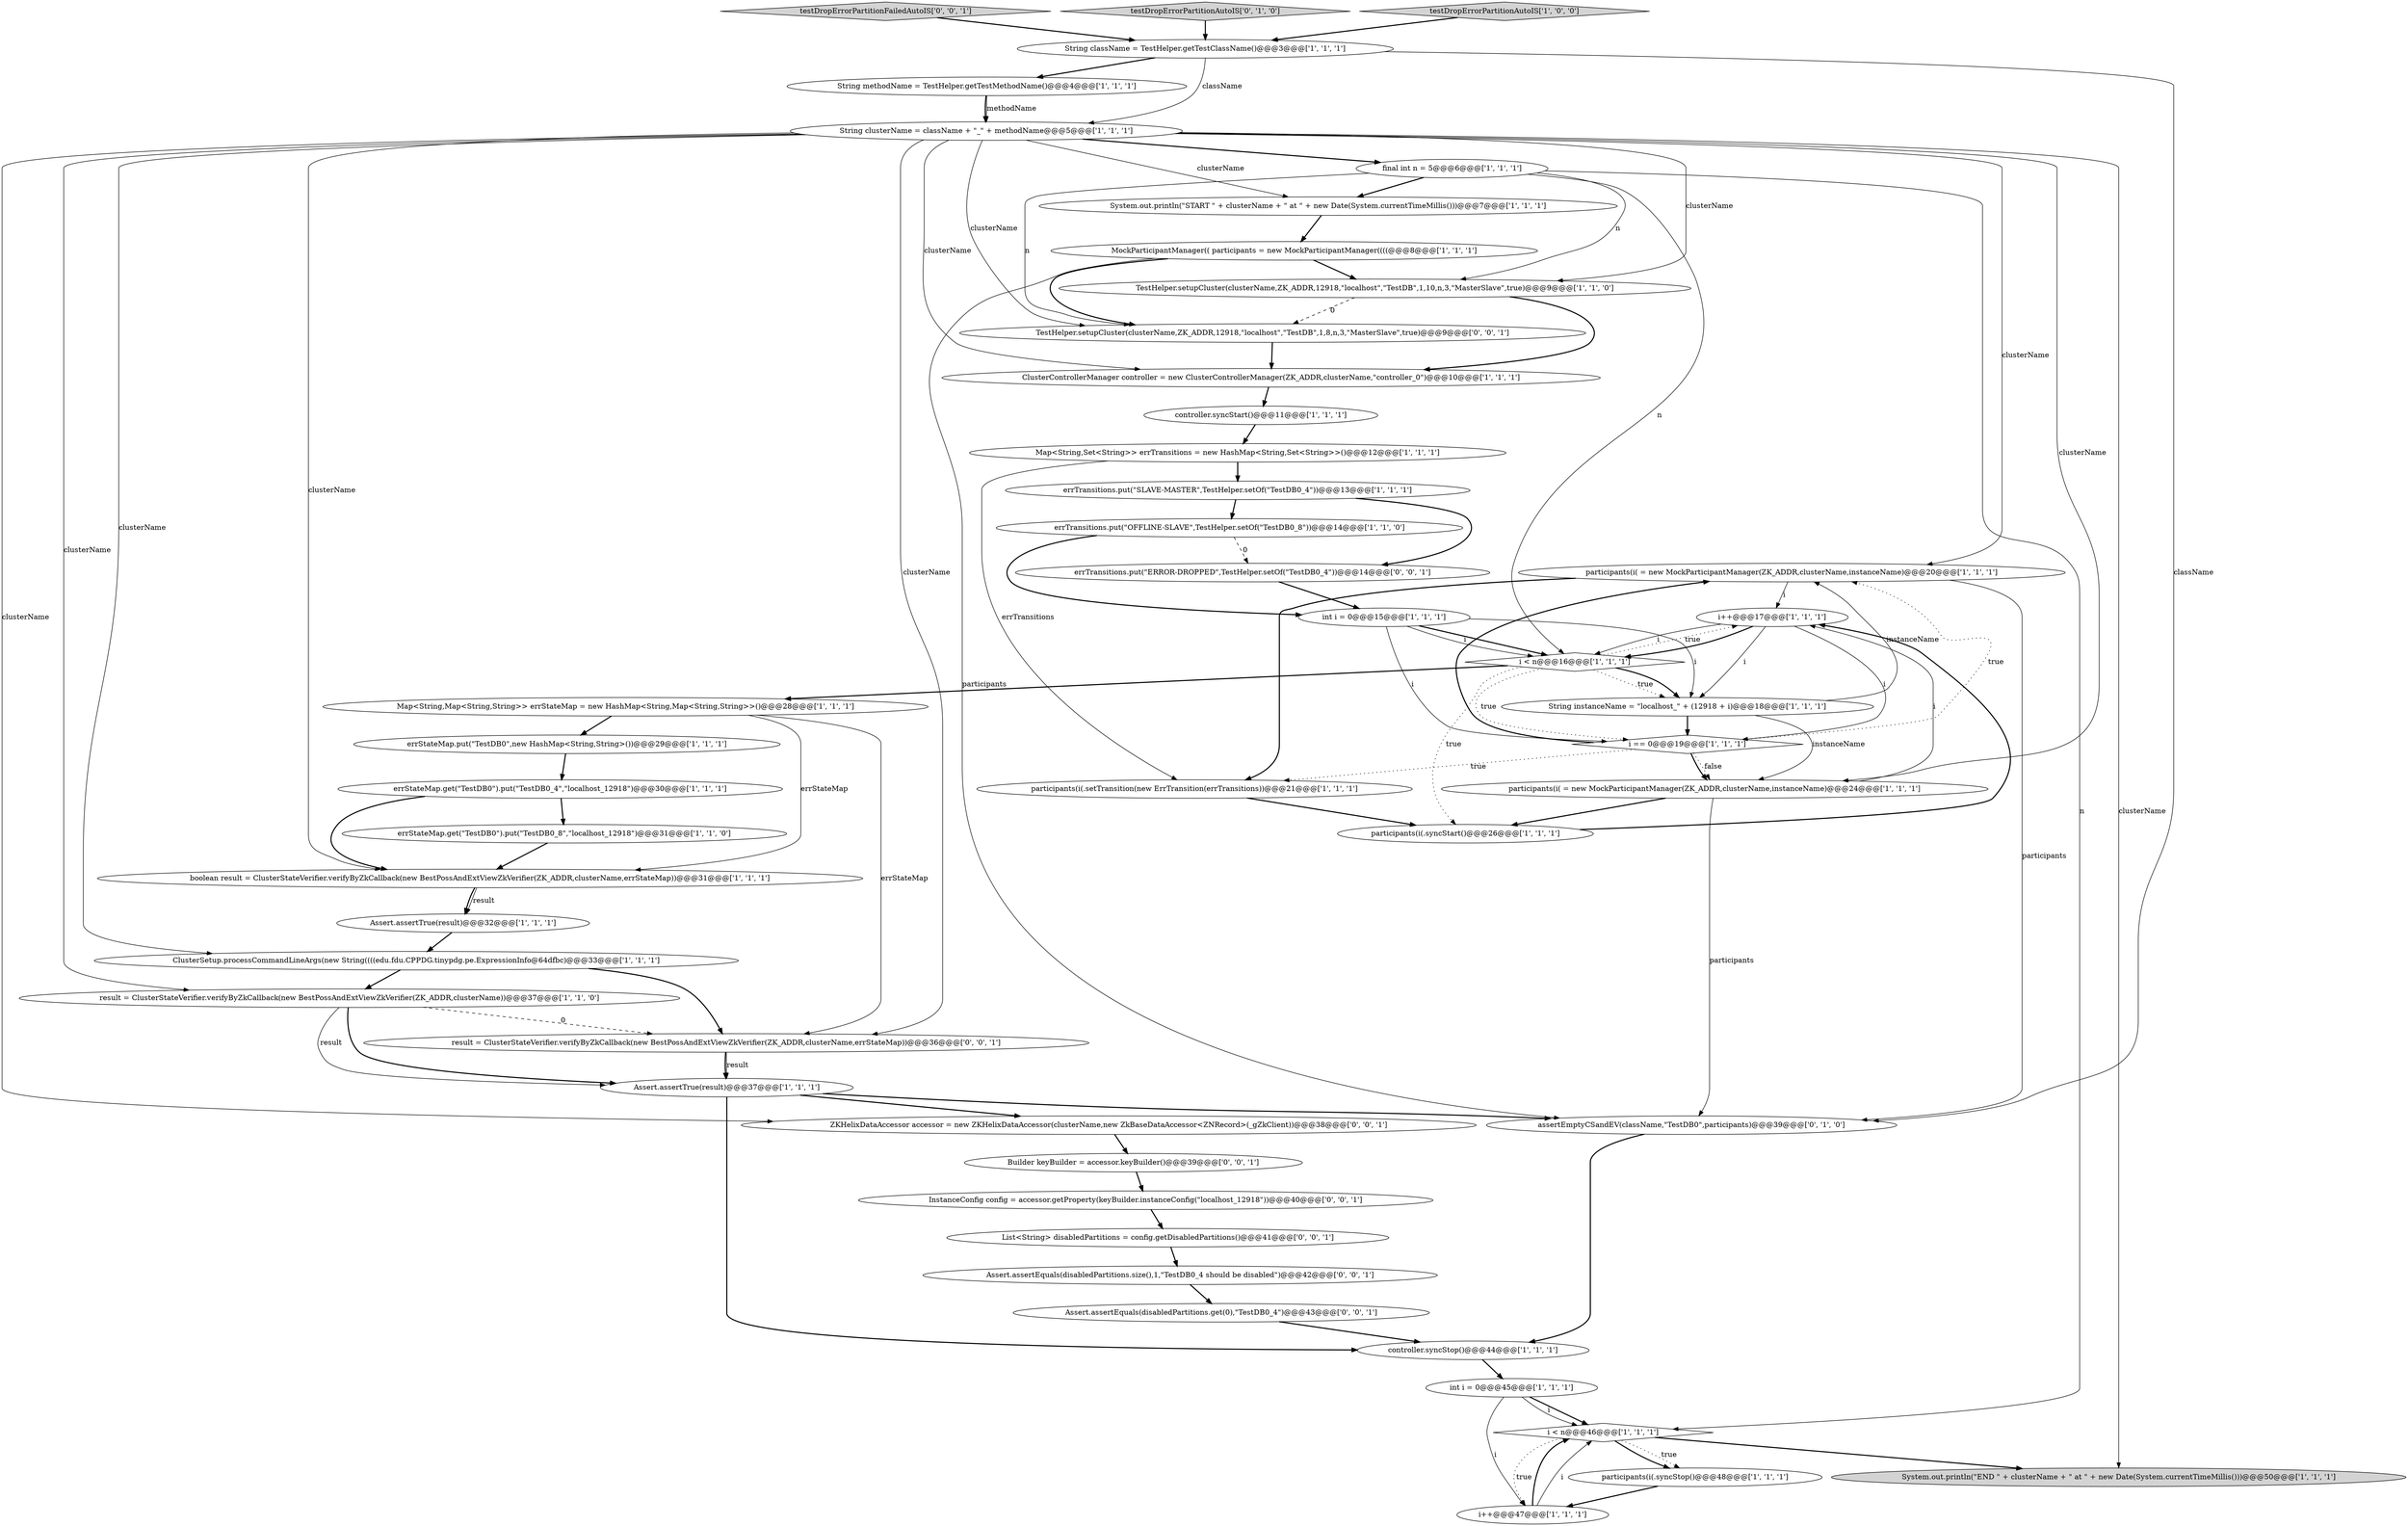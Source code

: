 digraph {
45 [style = filled, label = "List<String> disabledPartitions = config.getDisabledPartitions()@@@41@@@['0', '0', '1']", fillcolor = white, shape = ellipse image = "AAA0AAABBB3BBB"];
36 [style = filled, label = "i++@@@17@@@['1', '1', '1']", fillcolor = white, shape = ellipse image = "AAA0AAABBB1BBB"];
8 [style = filled, label = "participants(i(.syncStop()@@@48@@@['1', '1', '1']", fillcolor = white, shape = ellipse image = "AAA0AAABBB1BBB"];
42 [style = filled, label = "ZKHelixDataAccessor accessor = new ZKHelixDataAccessor(clusterName,new ZkBaseDataAccessor<ZNRecord>(_gZkClient))@@@38@@@['0', '0', '1']", fillcolor = white, shape = ellipse image = "AAA0AAABBB3BBB"];
1 [style = filled, label = "String className = TestHelper.getTestClassName()@@@3@@@['1', '1', '1']", fillcolor = white, shape = ellipse image = "AAA0AAABBB1BBB"];
19 [style = filled, label = "participants(i( = new MockParticipantManager(ZK_ADDR,clusterName,instanceName)@@@20@@@['1', '1', '1']", fillcolor = white, shape = ellipse image = "AAA0AAABBB1BBB"];
3 [style = filled, label = "int i = 0@@@45@@@['1', '1', '1']", fillcolor = white, shape = ellipse image = "AAA0AAABBB1BBB"];
32 [style = filled, label = "errStateMap.get(\"TestDB0\").put(\"TestDB0_4\",\"localhost_12918\")@@@30@@@['1', '1', '1']", fillcolor = white, shape = ellipse image = "AAA0AAABBB1BBB"];
16 [style = filled, label = "controller.syncStart()@@@11@@@['1', '1', '1']", fillcolor = white, shape = ellipse image = "AAA0AAABBB1BBB"];
21 [style = filled, label = "i < n@@@16@@@['1', '1', '1']", fillcolor = white, shape = diamond image = "AAA0AAABBB1BBB"];
22 [style = filled, label = "i < n@@@46@@@['1', '1', '1']", fillcolor = white, shape = diamond image = "AAA0AAABBB1BBB"];
43 [style = filled, label = "testDropErrorPartitionFailedAutoIS['0', '0', '1']", fillcolor = lightgray, shape = diamond image = "AAA0AAABBB3BBB"];
48 [style = filled, label = "Assert.assertEquals(disabledPartitions.get(0),\"TestDB0_4\")@@@43@@@['0', '0', '1']", fillcolor = white, shape = ellipse image = "AAA0AAABBB3BBB"];
31 [style = filled, label = "System.out.println(\"START \" + clusterName + \" at \" + new Date(System.currentTimeMillis()))@@@7@@@['1', '1', '1']", fillcolor = white, shape = ellipse image = "AAA0AAABBB1BBB"];
11 [style = filled, label = "participants(i(.setTransition(new ErrTransition(errTransitions))@@@21@@@['1', '1', '1']", fillcolor = white, shape = ellipse image = "AAA0AAABBB1BBB"];
41 [style = filled, label = "errTransitions.put(\"ERROR-DROPPED\",TestHelper.setOf(\"TestDB0_4\"))@@@14@@@['0', '0', '1']", fillcolor = white, shape = ellipse image = "AAA0AAABBB3BBB"];
2 [style = filled, label = "participants(i( = new MockParticipantManager(ZK_ADDR,clusterName,instanceName)@@@24@@@['1', '1', '1']", fillcolor = white, shape = ellipse image = "AAA0AAABBB1BBB"];
20 [style = filled, label = "final int n = 5@@@6@@@['1', '1', '1']", fillcolor = white, shape = ellipse image = "AAA0AAABBB1BBB"];
12 [style = filled, label = "MockParticipantManager(( participants = new MockParticipantManager((((@@@8@@@['1', '1', '1']", fillcolor = white, shape = ellipse image = "AAA0AAABBB1BBB"];
6 [style = filled, label = "errTransitions.put(\"SLAVE-MASTER\",TestHelper.setOf(\"TestDB0_4\"))@@@13@@@['1', '1', '1']", fillcolor = white, shape = ellipse image = "AAA0AAABBB1BBB"];
25 [style = filled, label = "errStateMap.put(\"TestDB0\",new HashMap<String,String>())@@@29@@@['1', '1', '1']", fillcolor = white, shape = ellipse image = "AAA0AAABBB1BBB"];
38 [style = filled, label = "testDropErrorPartitionAutoIS['0', '1', '0']", fillcolor = lightgray, shape = diamond image = "AAA0AAABBB2BBB"];
29 [style = filled, label = "controller.syncStop()@@@44@@@['1', '1', '1']", fillcolor = white, shape = ellipse image = "AAA0AAABBB1BBB"];
33 [style = filled, label = "participants(i(.syncStart()@@@26@@@['1', '1', '1']", fillcolor = white, shape = ellipse image = "AAA0AAABBB1BBB"];
0 [style = filled, label = "Map<String,Map<String,String>> errStateMap = new HashMap<String,Map<String,String>>()@@@28@@@['1', '1', '1']", fillcolor = white, shape = ellipse image = "AAA0AAABBB1BBB"];
7 [style = filled, label = "String instanceName = \"localhost_\" + (12918 + i)@@@18@@@['1', '1', '1']", fillcolor = white, shape = ellipse image = "AAA0AAABBB1BBB"];
35 [style = filled, label = "testDropErrorPartitionAutoIS['1', '0', '0']", fillcolor = lightgray, shape = diamond image = "AAA0AAABBB1BBB"];
14 [style = filled, label = "errStateMap.get(\"TestDB0\").put(\"TestDB0_8\",\"localhost_12918\")@@@31@@@['1', '1', '0']", fillcolor = white, shape = ellipse image = "AAA0AAABBB1BBB"];
44 [style = filled, label = "Assert.assertEquals(disabledPartitions.size(),1,\"TestDB0_4 should be disabled\")@@@42@@@['0', '0', '1']", fillcolor = white, shape = ellipse image = "AAA0AAABBB3BBB"];
17 [style = filled, label = "ClusterSetup.processCommandLineArgs(new String((((edu.fdu.CPPDG.tinypdg.pe.ExpressionInfo@64dfbc)@@@33@@@['1', '1', '1']", fillcolor = white, shape = ellipse image = "AAA0AAABBB1BBB"];
27 [style = filled, label = "errTransitions.put(\"OFFLINE-SLAVE\",TestHelper.setOf(\"TestDB0_8\"))@@@14@@@['1', '1', '0']", fillcolor = white, shape = ellipse image = "AAA0AAABBB1BBB"];
4 [style = filled, label = "int i = 0@@@15@@@['1', '1', '1']", fillcolor = white, shape = ellipse image = "AAA0AAABBB1BBB"];
26 [style = filled, label = "result = ClusterStateVerifier.verifyByZkCallback(new BestPossAndExtViewZkVerifier(ZK_ADDR,clusterName))@@@37@@@['1', '1', '0']", fillcolor = white, shape = ellipse image = "AAA0AAABBB1BBB"];
37 [style = filled, label = "assertEmptyCSandEV(className,\"TestDB0\",participants)@@@39@@@['0', '1', '0']", fillcolor = white, shape = ellipse image = "AAA1AAABBB2BBB"];
28 [style = filled, label = "boolean result = ClusterStateVerifier.verifyByZkCallback(new BestPossAndExtViewZkVerifier(ZK_ADDR,clusterName,errStateMap))@@@31@@@['1', '1', '1']", fillcolor = white, shape = ellipse image = "AAA0AAABBB1BBB"];
24 [style = filled, label = "i == 0@@@19@@@['1', '1', '1']", fillcolor = white, shape = diamond image = "AAA0AAABBB1BBB"];
39 [style = filled, label = "TestHelper.setupCluster(clusterName,ZK_ADDR,12918,\"localhost\",\"TestDB\",1,8,n,3,\"MasterSlave\",true)@@@9@@@['0', '0', '1']", fillcolor = white, shape = ellipse image = "AAA0AAABBB3BBB"];
15 [style = filled, label = "TestHelper.setupCluster(clusterName,ZK_ADDR,12918,\"localhost\",\"TestDB\",1,10,n,3,\"MasterSlave\",true)@@@9@@@['1', '1', '0']", fillcolor = white, shape = ellipse image = "AAA0AAABBB1BBB"];
13 [style = filled, label = "ClusterControllerManager controller = new ClusterControllerManager(ZK_ADDR,clusterName,\"controller_0\")@@@10@@@['1', '1', '1']", fillcolor = white, shape = ellipse image = "AAA0AAABBB1BBB"];
9 [style = filled, label = "Assert.assertTrue(result)@@@32@@@['1', '1', '1']", fillcolor = white, shape = ellipse image = "AAA0AAABBB1BBB"];
5 [style = filled, label = "System.out.println(\"END \" + clusterName + \" at \" + new Date(System.currentTimeMillis()))@@@50@@@['1', '1', '1']", fillcolor = lightgray, shape = ellipse image = "AAA0AAABBB1BBB"];
46 [style = filled, label = "InstanceConfig config = accessor.getProperty(keyBuilder.instanceConfig(\"localhost_12918\"))@@@40@@@['0', '0', '1']", fillcolor = white, shape = ellipse image = "AAA0AAABBB3BBB"];
10 [style = filled, label = "String methodName = TestHelper.getTestMethodName()@@@4@@@['1', '1', '1']", fillcolor = white, shape = ellipse image = "AAA0AAABBB1BBB"];
30 [style = filled, label = "String clusterName = className + \"_\" + methodName@@@5@@@['1', '1', '1']", fillcolor = white, shape = ellipse image = "AAA0AAABBB1BBB"];
40 [style = filled, label = "Builder keyBuilder = accessor.keyBuilder()@@@39@@@['0', '0', '1']", fillcolor = white, shape = ellipse image = "AAA0AAABBB3BBB"];
23 [style = filled, label = "i++@@@47@@@['1', '1', '1']", fillcolor = white, shape = ellipse image = "AAA0AAABBB1BBB"];
34 [style = filled, label = "Assert.assertTrue(result)@@@37@@@['1', '1', '1']", fillcolor = white, shape = ellipse image = "AAA0AAABBB1BBB"];
18 [style = filled, label = "Map<String,Set<String>> errTransitions = new HashMap<String,Set<String>>()@@@12@@@['1', '1', '1']", fillcolor = white, shape = ellipse image = "AAA0AAABBB1BBB"];
47 [style = filled, label = "result = ClusterStateVerifier.verifyByZkCallback(new BestPossAndExtViewZkVerifier(ZK_ADDR,clusterName,errStateMap))@@@36@@@['0', '0', '1']", fillcolor = white, shape = ellipse image = "AAA0AAABBB3BBB"];
23->22 [style = bold, label=""];
4->24 [style = solid, label="i"];
7->24 [style = bold, label=""];
10->30 [style = bold, label=""];
21->36 [style = dotted, label="true"];
23->22 [style = solid, label="i"];
44->48 [style = bold, label=""];
47->34 [style = solid, label="result"];
0->25 [style = bold, label=""];
4->7 [style = solid, label="i"];
18->11 [style = solid, label="errTransitions"];
30->13 [style = solid, label="clusterName"];
36->21 [style = bold, label=""];
14->28 [style = bold, label=""];
41->4 [style = bold, label=""];
15->39 [style = dashed, label="0"];
28->9 [style = solid, label="result"];
24->2 [style = dotted, label="false"];
9->17 [style = bold, label=""];
32->28 [style = bold, label=""];
21->7 [style = dotted, label="true"];
15->13 [style = bold, label=""];
2->33 [style = bold, label=""];
36->24 [style = solid, label="i"];
34->29 [style = bold, label=""];
20->21 [style = solid, label="n"];
47->34 [style = bold, label=""];
4->21 [style = bold, label=""];
2->37 [style = solid, label="participants"];
12->39 [style = bold, label=""];
34->42 [style = bold, label=""];
30->47 [style = solid, label="clusterName"];
1->10 [style = bold, label=""];
30->28 [style = solid, label="clusterName"];
20->15 [style = solid, label="n"];
24->2 [style = bold, label=""];
20->31 [style = bold, label=""];
39->13 [style = bold, label=""];
21->24 [style = dotted, label="true"];
8->23 [style = bold, label=""];
35->1 [style = bold, label=""];
6->27 [style = bold, label=""];
46->45 [style = bold, label=""];
19->11 [style = bold, label=""];
42->40 [style = bold, label=""];
30->39 [style = solid, label="clusterName"];
20->39 [style = solid, label="n"];
43->1 [style = bold, label=""];
3->22 [style = bold, label=""];
7->19 [style = solid, label="instanceName"];
26->34 [style = solid, label="result"];
20->22 [style = solid, label="n"];
6->41 [style = bold, label=""];
18->6 [style = bold, label=""];
28->9 [style = bold, label=""];
22->23 [style = dotted, label="true"];
17->26 [style = bold, label=""];
29->3 [style = bold, label=""];
45->44 [style = bold, label=""];
7->2 [style = solid, label="instanceName"];
10->30 [style = solid, label="methodName"];
24->11 [style = dotted, label="true"];
17->47 [style = bold, label=""];
32->14 [style = bold, label=""];
30->5 [style = solid, label="clusterName"];
3->22 [style = solid, label="i"];
27->41 [style = dashed, label="0"];
38->1 [style = bold, label=""];
0->47 [style = solid, label="errStateMap"];
31->12 [style = bold, label=""];
2->36 [style = solid, label="i"];
40->46 [style = bold, label=""];
30->20 [style = bold, label=""];
37->29 [style = bold, label=""];
30->19 [style = solid, label="clusterName"];
24->19 [style = dotted, label="true"];
26->47 [style = dashed, label="0"];
13->16 [style = bold, label=""];
26->34 [style = bold, label=""];
3->23 [style = solid, label="i"];
0->28 [style = solid, label="errStateMap"];
21->7 [style = bold, label=""];
1->37 [style = solid, label="className"];
48->29 [style = bold, label=""];
24->19 [style = bold, label=""];
21->0 [style = bold, label=""];
30->2 [style = solid, label="clusterName"];
19->36 [style = solid, label="i"];
30->31 [style = solid, label="clusterName"];
25->32 [style = bold, label=""];
36->21 [style = solid, label="i"];
22->5 [style = bold, label=""];
22->8 [style = bold, label=""];
11->33 [style = bold, label=""];
27->4 [style = bold, label=""];
16->18 [style = bold, label=""];
12->15 [style = bold, label=""];
30->15 [style = solid, label="clusterName"];
30->26 [style = solid, label="clusterName"];
30->42 [style = solid, label="clusterName"];
22->8 [style = dotted, label="true"];
1->30 [style = solid, label="className"];
19->37 [style = solid, label="participants"];
36->7 [style = solid, label="i"];
21->33 [style = dotted, label="true"];
30->17 [style = solid, label="clusterName"];
33->36 [style = bold, label=""];
34->37 [style = bold, label=""];
4->21 [style = solid, label="i"];
12->37 [style = solid, label="participants"];
}
